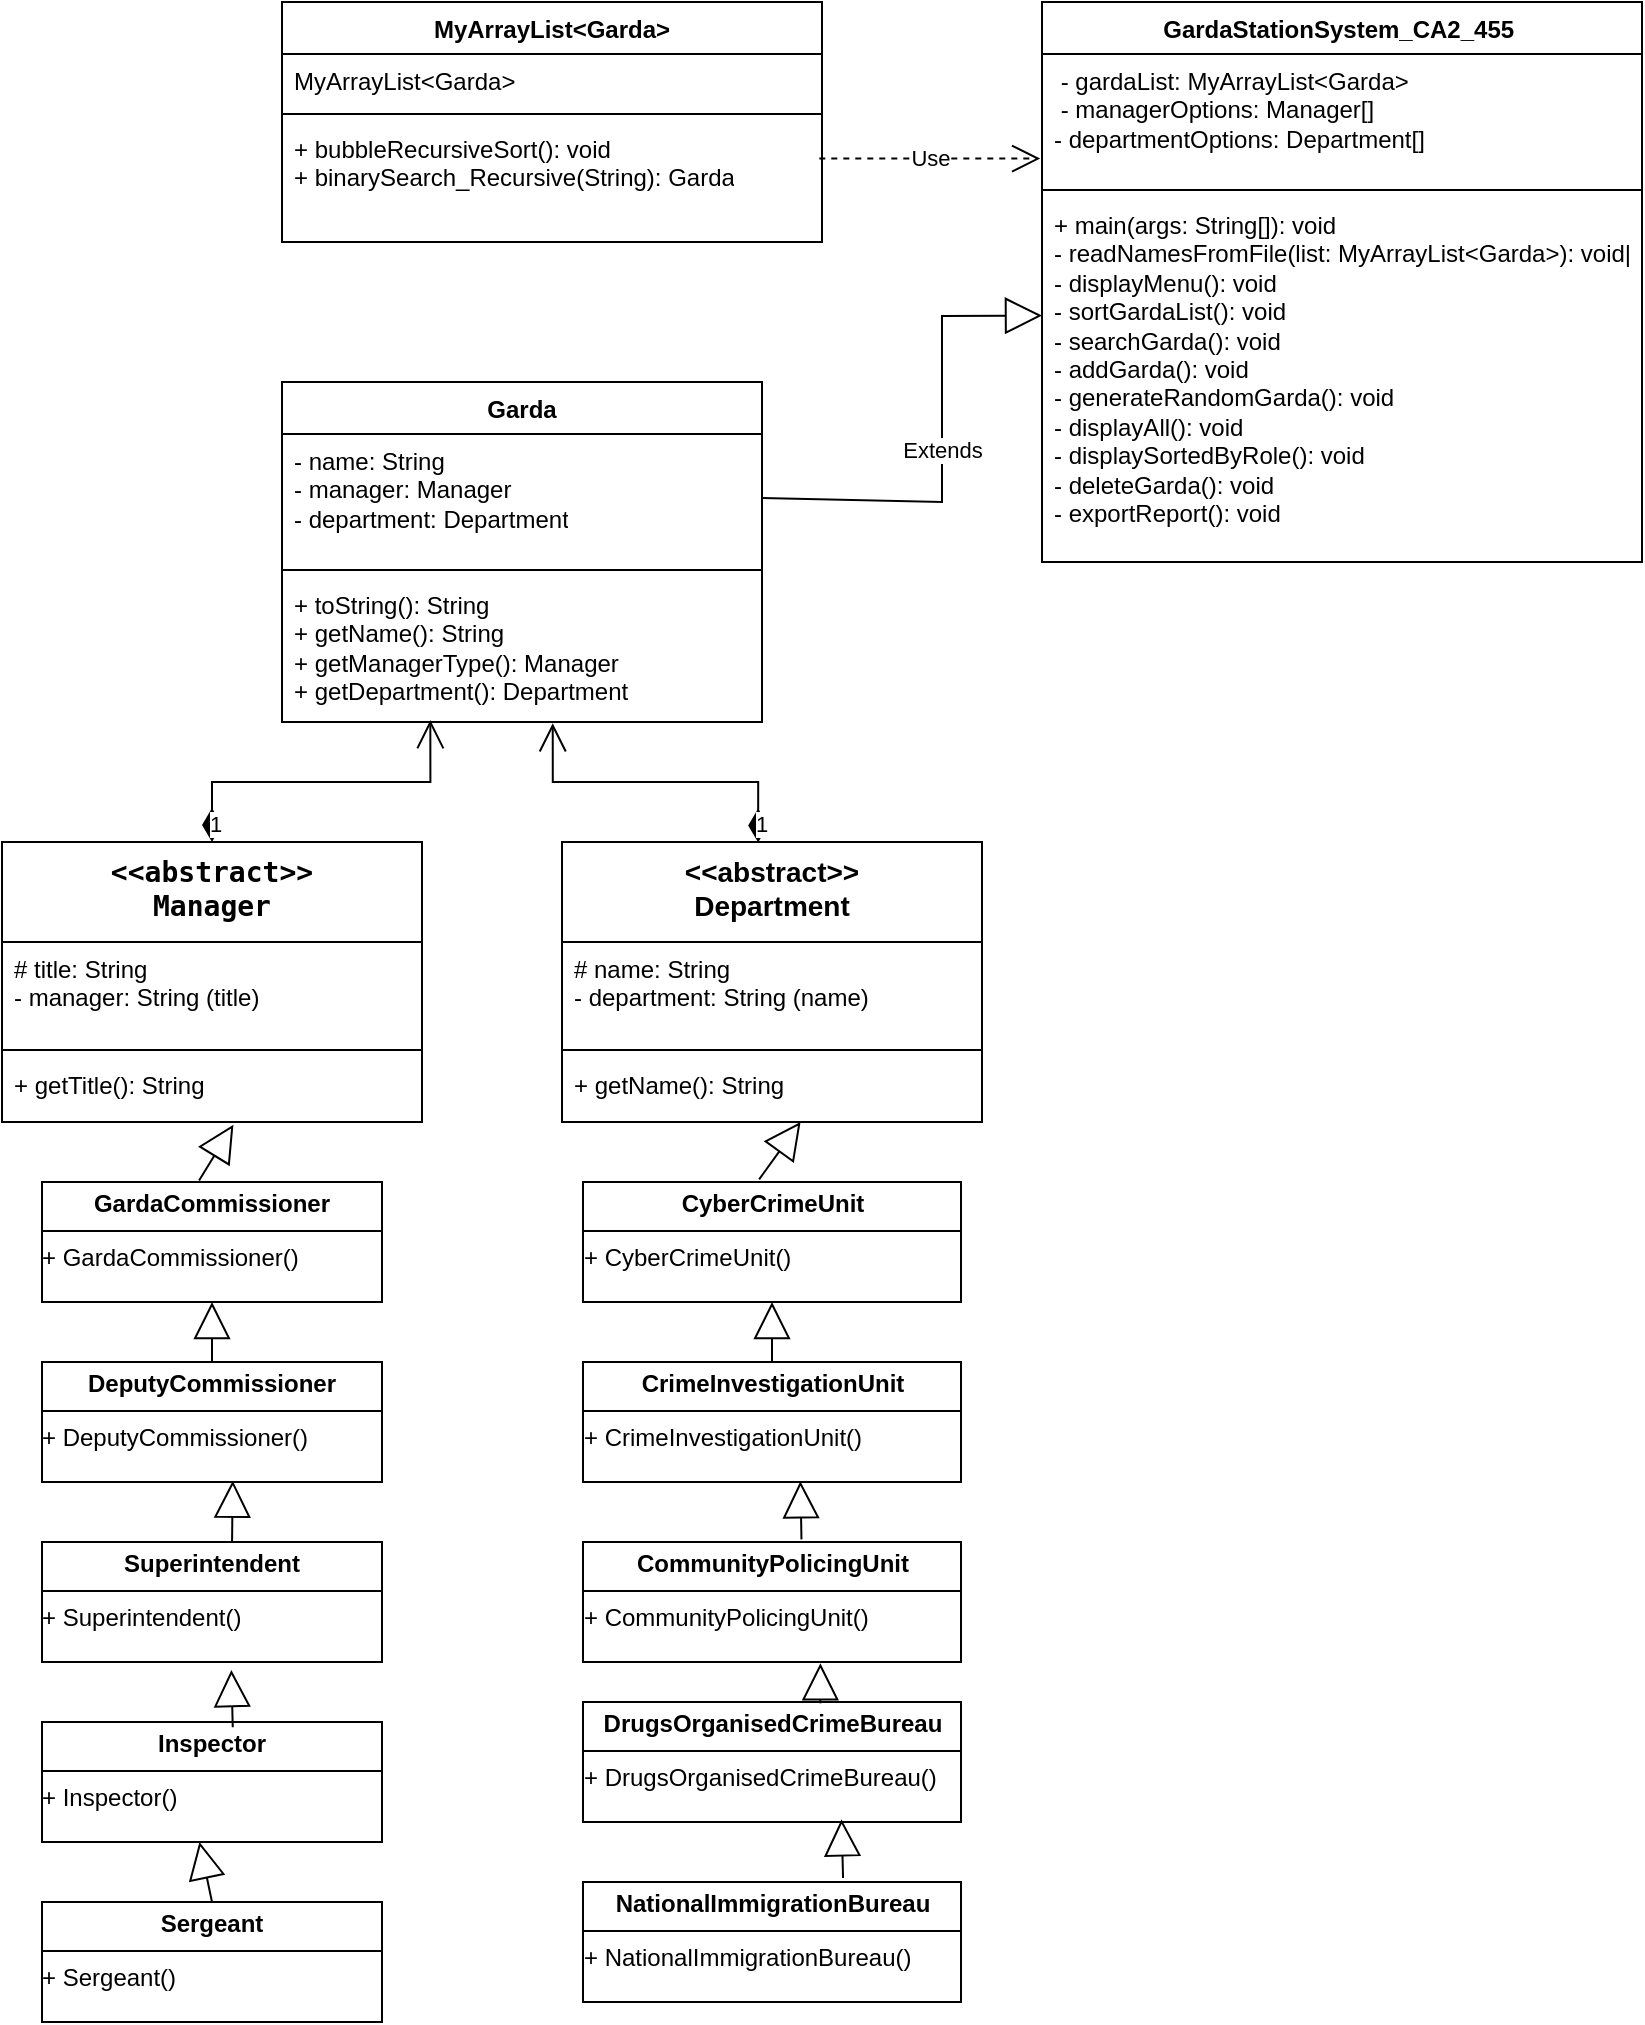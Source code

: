 <mxfile version="27.0.1">
  <diagram name="Page-1" id="akPKtcCnbVNq-6WgY15D">
    <mxGraphModel dx="2022" dy="2135" grid="1" gridSize="10" guides="1" tooltips="1" connect="1" arrows="1" fold="1" page="1" pageScale="1" pageWidth="827" pageHeight="1169" math="0" shadow="0">
      <root>
        <mxCell id="0" />
        <mxCell id="1" parent="0" />
        <mxCell id="lY7hRPInTB1ZuiQXHe0n-1" value="Garda" style="swimlane;fontStyle=1;align=center;verticalAlign=top;childLayout=stackLayout;horizontal=1;startSize=26;horizontalStack=0;resizeParent=1;resizeParentMax=0;resizeLast=0;collapsible=1;marginBottom=0;whiteSpace=wrap;html=1;" vertex="1" parent="1">
          <mxGeometry x="180" y="30" width="240" height="170" as="geometry" />
        </mxCell>
        <mxCell id="lY7hRPInTB1ZuiQXHe0n-2" value="&lt;div&gt;- name: String&lt;/div&gt;&lt;div&gt;- manager: Manager&lt;/div&gt;&lt;div&gt;- department: Department&lt;/div&gt;" style="text;strokeColor=none;fillColor=none;align=left;verticalAlign=top;spacingLeft=4;spacingRight=4;overflow=hidden;rotatable=0;points=[[0,0.5],[1,0.5]];portConstraint=eastwest;whiteSpace=wrap;html=1;" vertex="1" parent="lY7hRPInTB1ZuiQXHe0n-1">
          <mxGeometry y="26" width="240" height="64" as="geometry" />
        </mxCell>
        <mxCell id="lY7hRPInTB1ZuiQXHe0n-3" value="" style="line;strokeWidth=1;fillColor=none;align=left;verticalAlign=middle;spacingTop=-1;spacingLeft=3;spacingRight=3;rotatable=0;labelPosition=right;points=[];portConstraint=eastwest;strokeColor=inherit;" vertex="1" parent="lY7hRPInTB1ZuiQXHe0n-1">
          <mxGeometry y="90" width="240" height="8" as="geometry" />
        </mxCell>
        <mxCell id="lY7hRPInTB1ZuiQXHe0n-4" value="+ toString(): String&lt;div&gt;+ getName(): String&lt;/div&gt;&lt;div&gt;+ getManagerType(): Manager&lt;/div&gt;&lt;div&gt;+&amp;nbsp;getDepartment(): Department&lt;/div&gt;" style="text;strokeColor=none;fillColor=none;align=left;verticalAlign=top;spacingLeft=4;spacingRight=4;overflow=hidden;rotatable=0;points=[[0,0.5],[1,0.5]];portConstraint=eastwest;whiteSpace=wrap;html=1;" vertex="1" parent="lY7hRPInTB1ZuiQXHe0n-1">
          <mxGeometry y="98" width="240" height="72" as="geometry" />
        </mxCell>
        <mxCell id="lY7hRPInTB1ZuiQXHe0n-5" value="&lt;code data-end=&quot;953&quot; data-start=&quot;931&quot;&gt;&lt;font style=&quot;font-size: 14px;&quot;&gt;&amp;lt;&amp;lt;abstract&amp;gt;&amp;gt;&lt;/font&gt;&lt;/code&gt;&lt;div&gt;&lt;font style=&quot;font-size: 14px;&quot;&gt;&lt;code data-end=&quot;953&quot; data-start=&quot;931&quot;&gt;Manager&lt;/code&gt;&lt;br&gt;&lt;/font&gt;&lt;div&gt;&lt;br&gt;&lt;/div&gt;&lt;/div&gt;" style="swimlane;fontStyle=1;align=center;verticalAlign=top;childLayout=stackLayout;horizontal=1;startSize=50;horizontalStack=0;resizeParent=1;resizeParentMax=0;resizeLast=0;collapsible=1;marginBottom=0;whiteSpace=wrap;html=1;" vertex="1" parent="1">
          <mxGeometry x="40" y="260" width="210" height="140" as="geometry" />
        </mxCell>
        <mxCell id="lY7hRPInTB1ZuiQXHe0n-6" value="#&amp;nbsp;title: String&lt;div&gt;- manager: String (title)&lt;/div&gt;" style="text;strokeColor=none;fillColor=none;align=left;verticalAlign=top;spacingLeft=4;spacingRight=4;overflow=hidden;rotatable=0;points=[[0,0.5],[1,0.5]];portConstraint=eastwest;whiteSpace=wrap;html=1;" vertex="1" parent="lY7hRPInTB1ZuiQXHe0n-5">
          <mxGeometry y="50" width="210" height="50" as="geometry" />
        </mxCell>
        <mxCell id="lY7hRPInTB1ZuiQXHe0n-7" value="" style="line;strokeWidth=1;fillColor=none;align=left;verticalAlign=middle;spacingTop=-1;spacingLeft=3;spacingRight=3;rotatable=0;labelPosition=right;points=[];portConstraint=eastwest;strokeColor=inherit;" vertex="1" parent="lY7hRPInTB1ZuiQXHe0n-5">
          <mxGeometry y="100" width="210" height="8" as="geometry" />
        </mxCell>
        <mxCell id="lY7hRPInTB1ZuiQXHe0n-8" value="+&amp;nbsp;getTitle(): String&lt;div&gt;&lt;br&gt;&lt;/div&gt;" style="text;strokeColor=none;fillColor=none;align=left;verticalAlign=top;spacingLeft=4;spacingRight=4;overflow=hidden;rotatable=0;points=[[0,0.5],[1,0.5]];portConstraint=eastwest;whiteSpace=wrap;html=1;" vertex="1" parent="lY7hRPInTB1ZuiQXHe0n-5">
          <mxGeometry y="108" width="210" height="32" as="geometry" />
        </mxCell>
        <mxCell id="lY7hRPInTB1ZuiQXHe0n-13" value="&lt;div&gt;&lt;div&gt;&lt;font style=&quot;font-size: 14px;&quot;&gt;&amp;lt;&amp;lt;abstract&amp;gt;&amp;gt;&lt;/font&gt;&lt;/div&gt;&lt;div&gt;&lt;font style=&quot;font-size: 14px;&quot;&gt;Department&lt;/font&gt;&lt;/div&gt;&lt;/div&gt;" style="swimlane;fontStyle=1;align=center;verticalAlign=top;childLayout=stackLayout;horizontal=1;startSize=50;horizontalStack=0;resizeParent=1;resizeParentMax=0;resizeLast=0;collapsible=1;marginBottom=0;whiteSpace=wrap;html=1;" vertex="1" parent="1">
          <mxGeometry x="320" y="260" width="210" height="140" as="geometry" />
        </mxCell>
        <mxCell id="lY7hRPInTB1ZuiQXHe0n-14" value="# name: String&lt;div&gt;- department: String (name)&lt;/div&gt;" style="text;strokeColor=none;fillColor=none;align=left;verticalAlign=top;spacingLeft=4;spacingRight=4;overflow=hidden;rotatable=0;points=[[0,0.5],[1,0.5]];portConstraint=eastwest;whiteSpace=wrap;html=1;" vertex="1" parent="lY7hRPInTB1ZuiQXHe0n-13">
          <mxGeometry y="50" width="210" height="50" as="geometry" />
        </mxCell>
        <mxCell id="lY7hRPInTB1ZuiQXHe0n-15" value="" style="line;strokeWidth=1;fillColor=none;align=left;verticalAlign=middle;spacingTop=-1;spacingLeft=3;spacingRight=3;rotatable=0;labelPosition=right;points=[];portConstraint=eastwest;strokeColor=inherit;" vertex="1" parent="lY7hRPInTB1ZuiQXHe0n-13">
          <mxGeometry y="100" width="210" height="8" as="geometry" />
        </mxCell>
        <mxCell id="lY7hRPInTB1ZuiQXHe0n-16" value="+&amp;nbsp;getName(): String&lt;div&gt;&lt;br&gt;&lt;/div&gt;" style="text;strokeColor=none;fillColor=none;align=left;verticalAlign=top;spacingLeft=4;spacingRight=4;overflow=hidden;rotatable=0;points=[[0,0.5],[1,0.5]];portConstraint=eastwest;whiteSpace=wrap;html=1;" vertex="1" parent="lY7hRPInTB1ZuiQXHe0n-13">
          <mxGeometry y="108" width="210" height="32" as="geometry" />
        </mxCell>
        <mxCell id="lY7hRPInTB1ZuiQXHe0n-18" value="&lt;p style=&quot;margin:0px;margin-top:4px;text-align:center;&quot;&gt;&lt;b&gt;GardaCommissioner&lt;/b&gt;&lt;/p&gt;&lt;hr size=&quot;1&quot; style=&quot;border-style:solid;&quot;&gt;&lt;div style=&quot;height:2px;&quot;&gt;+&amp;nbsp;GardaCommissioner()&lt;/div&gt;" style="verticalAlign=top;align=left;overflow=fill;html=1;whiteSpace=wrap;" vertex="1" parent="1">
          <mxGeometry x="60" y="430" width="170" height="60" as="geometry" />
        </mxCell>
        <mxCell id="lY7hRPInTB1ZuiQXHe0n-19" value="&lt;p style=&quot;margin:0px;margin-top:4px;text-align:center;&quot;&gt;&lt;b&gt;DeputyCommissioner&lt;/b&gt;&lt;/p&gt;&lt;hr size=&quot;1&quot; style=&quot;border-style:solid;&quot;&gt;&lt;div style=&quot;height:2px;&quot;&gt;+ DeputyCommissioner()&lt;/div&gt;" style="verticalAlign=top;align=left;overflow=fill;html=1;whiteSpace=wrap;" vertex="1" parent="1">
          <mxGeometry x="60" y="520" width="170" height="60" as="geometry" />
        </mxCell>
        <mxCell id="lY7hRPInTB1ZuiQXHe0n-20" value="&lt;p style=&quot;margin:0px;margin-top:4px;text-align:center;&quot;&gt;&lt;b&gt;Superintendent&lt;/b&gt;&lt;/p&gt;&lt;hr size=&quot;1&quot; style=&quot;border-style:solid;&quot;&gt;&lt;div style=&quot;height:2px;&quot;&gt;+&amp;nbsp;Superintendent()&lt;/div&gt;" style="verticalAlign=top;align=left;overflow=fill;html=1;whiteSpace=wrap;" vertex="1" parent="1">
          <mxGeometry x="60" y="610" width="170" height="60" as="geometry" />
        </mxCell>
        <mxCell id="lY7hRPInTB1ZuiQXHe0n-21" value="&lt;p style=&quot;margin:0px;margin-top:4px;text-align:center;&quot;&gt;&lt;b&gt;Inspector&lt;/b&gt;&lt;/p&gt;&lt;hr size=&quot;1&quot; style=&quot;border-style:solid;&quot;&gt;&lt;div style=&quot;height:2px;&quot;&gt;+&amp;nbsp;Inspector()&lt;/div&gt;" style="verticalAlign=top;align=left;overflow=fill;html=1;whiteSpace=wrap;" vertex="1" parent="1">
          <mxGeometry x="60" y="700" width="170" height="60" as="geometry" />
        </mxCell>
        <mxCell id="lY7hRPInTB1ZuiQXHe0n-22" value="&lt;p style=&quot;margin:0px;margin-top:4px;text-align:center;&quot;&gt;&lt;b&gt;Sergeant&lt;/b&gt;&lt;/p&gt;&lt;hr size=&quot;1&quot; style=&quot;border-style:solid;&quot;&gt;&lt;div style=&quot;height:2px;&quot;&gt;+&amp;nbsp;Sergeant()&lt;/div&gt;" style="verticalAlign=top;align=left;overflow=fill;html=1;whiteSpace=wrap;" vertex="1" parent="1">
          <mxGeometry x="60" y="790" width="170" height="60" as="geometry" />
        </mxCell>
        <mxCell id="lY7hRPInTB1ZuiQXHe0n-23" value="&lt;p style=&quot;margin:0px;margin-top:4px;text-align:center;&quot;&gt;&lt;b&gt;NationalImmigrationBureau&lt;/b&gt;&lt;/p&gt;&lt;hr size=&quot;1&quot; style=&quot;border-style:solid;&quot;&gt;&lt;div style=&quot;height:2px;&quot;&gt;+&amp;nbsp;NationalImmigrationBureau()&lt;/div&gt;" style="verticalAlign=top;align=left;overflow=fill;html=1;whiteSpace=wrap;" vertex="1" parent="1">
          <mxGeometry x="330.5" y="780" width="189" height="60" as="geometry" />
        </mxCell>
        <mxCell id="lY7hRPInTB1ZuiQXHe0n-24" value="&lt;p style=&quot;margin:0px;margin-top:4px;text-align:center;&quot;&gt;&lt;b&gt;DrugsOrganisedCrimeBureau&lt;/b&gt;&lt;/p&gt;&lt;hr size=&quot;1&quot; style=&quot;border-style:solid;&quot;&gt;&lt;div style=&quot;height:2px;&quot;&gt;+&amp;nbsp;DrugsOrganisedCrimeBureau()&lt;/div&gt;" style="verticalAlign=top;align=left;overflow=fill;html=1;whiteSpace=wrap;" vertex="1" parent="1">
          <mxGeometry x="330.5" y="690" width="189" height="60" as="geometry" />
        </mxCell>
        <mxCell id="lY7hRPInTB1ZuiQXHe0n-25" value="&lt;p style=&quot;margin:0px;margin-top:4px;text-align:center;&quot;&gt;&lt;b&gt;CommunityPolicingUnit&lt;/b&gt;&lt;/p&gt;&lt;hr size=&quot;1&quot; style=&quot;border-style:solid;&quot;&gt;&lt;div style=&quot;height:2px;&quot;&gt;+&amp;nbsp;CommunityPolicingUnit()&lt;/div&gt;" style="verticalAlign=top;align=left;overflow=fill;html=1;whiteSpace=wrap;" vertex="1" parent="1">
          <mxGeometry x="330.5" y="610" width="189" height="60" as="geometry" />
        </mxCell>
        <mxCell id="lY7hRPInTB1ZuiQXHe0n-26" value="&lt;p style=&quot;margin:0px;margin-top:4px;text-align:center;&quot;&gt;&lt;b&gt;CrimeInvestigationUnit&lt;/b&gt;&lt;/p&gt;&lt;hr size=&quot;1&quot; style=&quot;border-style:solid;&quot;&gt;&lt;div style=&quot;height:2px;&quot;&gt;+&amp;nbsp;CrimeInvestigationUnit()&lt;/div&gt;" style="verticalAlign=top;align=left;overflow=fill;html=1;whiteSpace=wrap;" vertex="1" parent="1">
          <mxGeometry x="330.5" y="520" width="189" height="60" as="geometry" />
        </mxCell>
        <mxCell id="lY7hRPInTB1ZuiQXHe0n-27" value="&lt;p style=&quot;margin:0px;margin-top:4px;text-align:center;&quot;&gt;&lt;b&gt;CyberCrimeUnit&lt;/b&gt;&lt;/p&gt;&lt;hr size=&quot;1&quot; style=&quot;border-style:solid;&quot;&gt;&lt;div style=&quot;height:2px;&quot;&gt;+&amp;nbsp;CyberCrimeUnit()&lt;/div&gt;" style="verticalAlign=top;align=left;overflow=fill;html=1;whiteSpace=wrap;" vertex="1" parent="1">
          <mxGeometry x="330.5" y="430" width="189" height="60" as="geometry" />
        </mxCell>
        <mxCell id="lY7hRPInTB1ZuiQXHe0n-49" value="" style="endArrow=block;endSize=16;endFill=0;html=1;rounded=0;entryX=0.551;entryY=1.042;entryDx=0;entryDy=0;entryPerimeter=0;exitX=0.462;exitY=-0.013;exitDx=0;exitDy=0;exitPerimeter=0;" edge="1" parent="1" source="lY7hRPInTB1ZuiQXHe0n-18" target="lY7hRPInTB1ZuiQXHe0n-8">
          <mxGeometry width="160" relative="1" as="geometry">
            <mxPoint x="197" y="440" as="sourcePoint" />
            <mxPoint x="193" y="410" as="targetPoint" />
          </mxGeometry>
        </mxCell>
        <mxCell id="lY7hRPInTB1ZuiQXHe0n-50" value="" style="endArrow=block;endSize=16;endFill=0;html=1;rounded=0;entryX=0.5;entryY=1;entryDx=0;entryDy=0;exitX=0.5;exitY=0;exitDx=0;exitDy=0;" edge="1" parent="1" source="lY7hRPInTB1ZuiQXHe0n-19" target="lY7hRPInTB1ZuiQXHe0n-18">
          <mxGeometry width="160" relative="1" as="geometry">
            <mxPoint x="205" y="460" as="sourcePoint" />
            <mxPoint x="207" y="421" as="targetPoint" />
          </mxGeometry>
        </mxCell>
        <mxCell id="lY7hRPInTB1ZuiQXHe0n-51" value="" style="endArrow=block;endSize=16;endFill=0;html=1;rounded=0;entryX=0.561;entryY=0.989;entryDx=0;entryDy=0;exitX=0.559;exitY=0;exitDx=0;exitDy=0;exitPerimeter=0;entryPerimeter=0;" edge="1" parent="1" source="lY7hRPInTB1ZuiQXHe0n-20" target="lY7hRPInTB1ZuiQXHe0n-19">
          <mxGeometry width="160" relative="1" as="geometry">
            <mxPoint x="215" y="540" as="sourcePoint" />
            <mxPoint x="215" y="520" as="targetPoint" />
          </mxGeometry>
        </mxCell>
        <mxCell id="lY7hRPInTB1ZuiQXHe0n-52" value="" style="endArrow=block;endSize=16;endFill=0;html=1;rounded=0;entryX=0.557;entryY=1.067;entryDx=0;entryDy=0;exitX=0.561;exitY=0.044;exitDx=0;exitDy=0;exitPerimeter=0;entryPerimeter=0;" edge="1" parent="1" source="lY7hRPInTB1ZuiQXHe0n-21" target="lY7hRPInTB1ZuiQXHe0n-20">
          <mxGeometry width="160" relative="1" as="geometry">
            <mxPoint x="225" y="550" as="sourcePoint" />
            <mxPoint x="225" y="530" as="targetPoint" />
          </mxGeometry>
        </mxCell>
        <mxCell id="lY7hRPInTB1ZuiQXHe0n-53" value="" style="endArrow=block;endSize=16;endFill=0;html=1;rounded=0;entryX=0.463;entryY=1;entryDx=0;entryDy=0;exitX=0.5;exitY=0;exitDx=0;exitDy=0;entryPerimeter=0;" edge="1" parent="1" source="lY7hRPInTB1ZuiQXHe0n-22" target="lY7hRPInTB1ZuiQXHe0n-21">
          <mxGeometry width="160" relative="1" as="geometry">
            <mxPoint x="235" y="560" as="sourcePoint" />
            <mxPoint x="235" y="540" as="targetPoint" />
          </mxGeometry>
        </mxCell>
        <mxCell id="lY7hRPInTB1ZuiQXHe0n-54" value="" style="endArrow=block;endSize=16;endFill=0;html=1;rounded=0;entryX=0.568;entryY=1;entryDx=0;entryDy=0;exitX=0.466;exitY=-0.022;exitDx=0;exitDy=0;entryPerimeter=0;exitPerimeter=0;" edge="1" parent="1" source="lY7hRPInTB1ZuiQXHe0n-27" target="lY7hRPInTB1ZuiQXHe0n-16">
          <mxGeometry width="160" relative="1" as="geometry">
            <mxPoint x="245" y="570" as="sourcePoint" />
            <mxPoint x="245" y="550" as="targetPoint" />
          </mxGeometry>
        </mxCell>
        <mxCell id="lY7hRPInTB1ZuiQXHe0n-55" value="" style="endArrow=block;endSize=16;endFill=0;html=1;rounded=0;entryX=0.5;entryY=1;entryDx=0;entryDy=0;exitX=0.5;exitY=0;exitDx=0;exitDy=0;" edge="1" parent="1" source="lY7hRPInTB1ZuiQXHe0n-26" target="lY7hRPInTB1ZuiQXHe0n-27">
          <mxGeometry width="160" relative="1" as="geometry">
            <mxPoint x="618" y="449" as="sourcePoint" />
            <mxPoint x="619" y="420" as="targetPoint" />
          </mxGeometry>
        </mxCell>
        <mxCell id="lY7hRPInTB1ZuiQXHe0n-56" value="" style="endArrow=block;endSize=16;endFill=0;html=1;rounded=0;entryX=0.575;entryY=0.994;entryDx=0;entryDy=0;exitX=0.578;exitY=-0.022;exitDx=0;exitDy=0;entryPerimeter=0;exitPerimeter=0;" edge="1" parent="1" source="lY7hRPInTB1ZuiQXHe0n-25" target="lY7hRPInTB1ZuiQXHe0n-26">
          <mxGeometry width="160" relative="1" as="geometry">
            <mxPoint x="628" y="459" as="sourcePoint" />
            <mxPoint x="629" y="430" as="targetPoint" />
          </mxGeometry>
        </mxCell>
        <mxCell id="lY7hRPInTB1ZuiQXHe0n-57" value="" style="endArrow=block;endSize=16;endFill=0;html=1;rounded=0;entryX=0.628;entryY=1.011;entryDx=0;entryDy=0;exitX=0.628;exitY=0.011;exitDx=0;exitDy=0;entryPerimeter=0;exitPerimeter=0;" edge="1" parent="1" source="lY7hRPInTB1ZuiQXHe0n-24" target="lY7hRPInTB1ZuiQXHe0n-25">
          <mxGeometry width="160" relative="1" as="geometry">
            <mxPoint x="638" y="469" as="sourcePoint" />
            <mxPoint x="639" y="440" as="targetPoint" />
          </mxGeometry>
        </mxCell>
        <mxCell id="lY7hRPInTB1ZuiQXHe0n-58" value="" style="endArrow=block;endSize=16;endFill=0;html=1;rounded=0;entryX=0.684;entryY=0.978;entryDx=0;entryDy=0;exitX=0.688;exitY=-0.033;exitDx=0;exitDy=0;entryPerimeter=0;exitPerimeter=0;" edge="1" parent="1" source="lY7hRPInTB1ZuiQXHe0n-23" target="lY7hRPInTB1ZuiQXHe0n-24">
          <mxGeometry width="160" relative="1" as="geometry">
            <mxPoint x="648" y="479" as="sourcePoint" />
            <mxPoint x="649" y="450" as="targetPoint" />
          </mxGeometry>
        </mxCell>
        <mxCell id="lY7hRPInTB1ZuiQXHe0n-59" value="MyArrayList&amp;lt;Garda&amp;gt;" style="swimlane;fontStyle=1;align=center;verticalAlign=top;childLayout=stackLayout;horizontal=1;startSize=26;horizontalStack=0;resizeParent=1;resizeParentMax=0;resizeLast=0;collapsible=1;marginBottom=0;whiteSpace=wrap;html=1;" vertex="1" parent="1">
          <mxGeometry x="180" y="-160" width="270" height="120" as="geometry" />
        </mxCell>
        <mxCell id="lY7hRPInTB1ZuiQXHe0n-60" value="MyArrayList&amp;lt;Garda&amp;gt;" style="text;strokeColor=none;fillColor=none;align=left;verticalAlign=top;spacingLeft=4;spacingRight=4;overflow=hidden;rotatable=0;points=[[0,0.5],[1,0.5]];portConstraint=eastwest;whiteSpace=wrap;html=1;" vertex="1" parent="lY7hRPInTB1ZuiQXHe0n-59">
          <mxGeometry y="26" width="270" height="26" as="geometry" />
        </mxCell>
        <mxCell id="lY7hRPInTB1ZuiQXHe0n-61" value="" style="line;strokeWidth=1;fillColor=none;align=left;verticalAlign=middle;spacingTop=-1;spacingLeft=3;spacingRight=3;rotatable=0;labelPosition=right;points=[];portConstraint=eastwest;strokeColor=inherit;" vertex="1" parent="lY7hRPInTB1ZuiQXHe0n-59">
          <mxGeometry y="52" width="270" height="8" as="geometry" />
        </mxCell>
        <mxCell id="lY7hRPInTB1ZuiQXHe0n-62" value="&lt;div&gt;+ bubbleRecursiveSort(): void&lt;/div&gt;&lt;div&gt;+ binarySearch_Recursive(String): Garda&lt;/div&gt;&lt;div&gt;&lt;br&gt;&lt;/div&gt;" style="text;strokeColor=none;fillColor=none;align=left;verticalAlign=top;spacingLeft=4;spacingRight=4;overflow=hidden;rotatable=0;points=[[0,0.5],[1,0.5]];portConstraint=eastwest;whiteSpace=wrap;html=1;" vertex="1" parent="lY7hRPInTB1ZuiQXHe0n-59">
          <mxGeometry y="60" width="270" height="60" as="geometry" />
        </mxCell>
        <mxCell id="lY7hRPInTB1ZuiQXHe0n-64" value="GardaStationSystem_CA2_455&amp;nbsp;" style="swimlane;fontStyle=1;align=center;verticalAlign=top;childLayout=stackLayout;horizontal=1;startSize=26;horizontalStack=0;resizeParent=1;resizeParentMax=0;resizeLast=0;collapsible=1;marginBottom=0;whiteSpace=wrap;html=1;" vertex="1" parent="1">
          <mxGeometry x="560" y="-160" width="300" height="280" as="geometry" />
        </mxCell>
        <mxCell id="lY7hRPInTB1ZuiQXHe0n-65" value="&amp;nbsp;- gardaList: MyArrayList&amp;lt;Garda&amp;gt;&lt;div&gt;&lt;div&gt;&amp;nbsp;- managerOptions: Manager[]&lt;/div&gt;&lt;div&gt;&lt;span style=&quot;background-color: transparent; color: light-dark(rgb(0, 0, 0), rgb(255, 255, 255));&quot;&gt;- departmentOptions: Department[]&lt;/span&gt;&lt;/div&gt;&lt;/div&gt;" style="text;strokeColor=none;fillColor=none;align=left;verticalAlign=top;spacingLeft=4;spacingRight=4;overflow=hidden;rotatable=0;points=[[0,0.5],[1,0.5]];portConstraint=eastwest;whiteSpace=wrap;html=1;" vertex="1" parent="lY7hRPInTB1ZuiQXHe0n-64">
          <mxGeometry y="26" width="300" height="64" as="geometry" />
        </mxCell>
        <mxCell id="lY7hRPInTB1ZuiQXHe0n-66" value="" style="line;strokeWidth=1;fillColor=none;align=left;verticalAlign=middle;spacingTop=-1;spacingLeft=3;spacingRight=3;rotatable=0;labelPosition=right;points=[];portConstraint=eastwest;strokeColor=inherit;" vertex="1" parent="lY7hRPInTB1ZuiQXHe0n-64">
          <mxGeometry y="90" width="300" height="8" as="geometry" />
        </mxCell>
        <mxCell id="lY7hRPInTB1ZuiQXHe0n-67" value="&lt;div&gt;+ main(args: String[]): void&amp;nbsp;&lt;/div&gt;&lt;div&gt;&lt;span style=&quot;background-color: transparent; color: light-dark(rgb(0, 0, 0), rgb(255, 255, 255));&quot;&gt;- readNamesFromFile(list: MyArrayList&amp;lt;Garda&amp;gt;): void|&lt;/span&gt;&lt;/div&gt;&lt;div&gt;&lt;span style=&quot;background-color: transparent; color: light-dark(rgb(0, 0, 0), rgb(255, 255, 255));&quot;&gt;- displayMenu(): void&amp;nbsp;&lt;/span&gt;&lt;/div&gt;&lt;div&gt;&lt;span style=&quot;background-color: transparent; color: light-dark(rgb(0, 0, 0), rgb(255, 255, 255));&quot;&gt;- sortGardaList(): void&lt;/span&gt;&lt;/div&gt;&lt;div&gt;- searchGarda(): void&lt;/div&gt;&lt;div&gt;- addGarda(): void&lt;/div&gt;&lt;div&gt;- generateRandomGarda(): void&amp;nbsp;&lt;/div&gt;&lt;div&gt;- displayAll(): void&amp;nbsp;&lt;/div&gt;&lt;div&gt;- displaySortedByRole(): void&lt;/div&gt;&lt;div&gt;- deleteGarda(): void&amp;nbsp;&lt;/div&gt;&lt;div&gt;- exportReport(): void&lt;br&gt;&lt;/div&gt;" style="text;strokeColor=none;fillColor=none;align=left;verticalAlign=top;spacingLeft=4;spacingRight=4;overflow=hidden;rotatable=0;points=[[0,0.5],[1,0.5]];portConstraint=eastwest;whiteSpace=wrap;html=1;" vertex="1" parent="lY7hRPInTB1ZuiQXHe0n-64">
          <mxGeometry y="98" width="300" height="182" as="geometry" />
        </mxCell>
        <mxCell id="lY7hRPInTB1ZuiQXHe0n-70" value="Use" style="endArrow=open;endSize=12;dashed=1;html=1;rounded=0;exitX=0.995;exitY=0.305;exitDx=0;exitDy=0;exitPerimeter=0;entryX=-0.003;entryY=0.817;entryDx=0;entryDy=0;entryPerimeter=0;" edge="1" parent="1" source="lY7hRPInTB1ZuiQXHe0n-62" target="lY7hRPInTB1ZuiQXHe0n-65">
          <mxGeometry width="160" relative="1" as="geometry">
            <mxPoint x="590" y="30" as="sourcePoint" />
            <mxPoint x="750" y="30" as="targetPoint" />
          </mxGeometry>
        </mxCell>
        <mxCell id="lY7hRPInTB1ZuiQXHe0n-71" value="Extends" style="endArrow=block;endSize=16;endFill=0;html=1;rounded=0;exitX=1;exitY=0.5;exitDx=0;exitDy=0;entryX=0;entryY=0.323;entryDx=0;entryDy=0;entryPerimeter=0;" edge="1" parent="1" source="lY7hRPInTB1ZuiQXHe0n-2" target="lY7hRPInTB1ZuiQXHe0n-67">
          <mxGeometry width="160" relative="1" as="geometry">
            <mxPoint x="590" y="30" as="sourcePoint" />
            <mxPoint x="750" y="30" as="targetPoint" />
            <Array as="points">
              <mxPoint x="510" y="90" />
              <mxPoint x="510" y="-3" />
            </Array>
          </mxGeometry>
        </mxCell>
        <mxCell id="lY7hRPInTB1ZuiQXHe0n-74" value="1" style="endArrow=open;html=1;endSize=12;startArrow=diamondThin;startSize=14;startFill=1;edgeStyle=orthogonalEdgeStyle;align=left;verticalAlign=bottom;rounded=0;exitX=0.5;exitY=0;exitDx=0;exitDy=0;entryX=0.309;entryY=0.987;entryDx=0;entryDy=0;entryPerimeter=0;" edge="1" parent="1" source="lY7hRPInTB1ZuiQXHe0n-5" target="lY7hRPInTB1ZuiQXHe0n-4">
          <mxGeometry x="-1" y="3" relative="1" as="geometry">
            <mxPoint x="470" y="210" as="sourcePoint" />
            <mxPoint x="630" y="210" as="targetPoint" />
            <Array as="points">
              <mxPoint x="145" y="230" />
              <mxPoint x="254" y="230" />
            </Array>
          </mxGeometry>
        </mxCell>
        <mxCell id="lY7hRPInTB1ZuiQXHe0n-75" value="1" style="endArrow=open;html=1;endSize=12;startArrow=diamondThin;startSize=14;startFill=1;edgeStyle=orthogonalEdgeStyle;align=left;verticalAlign=bottom;rounded=0;exitX=0.467;exitY=0.002;exitDx=0;exitDy=0;exitPerimeter=0;entryX=0.564;entryY=1.009;entryDx=0;entryDy=0;entryPerimeter=0;" edge="1" parent="1" source="lY7hRPInTB1ZuiQXHe0n-13" target="lY7hRPInTB1ZuiQXHe0n-4">
          <mxGeometry x="-1" y="3" relative="1" as="geometry">
            <mxPoint x="470" y="210" as="sourcePoint" />
            <mxPoint x="630" y="210" as="targetPoint" />
          </mxGeometry>
        </mxCell>
      </root>
    </mxGraphModel>
  </diagram>
</mxfile>
